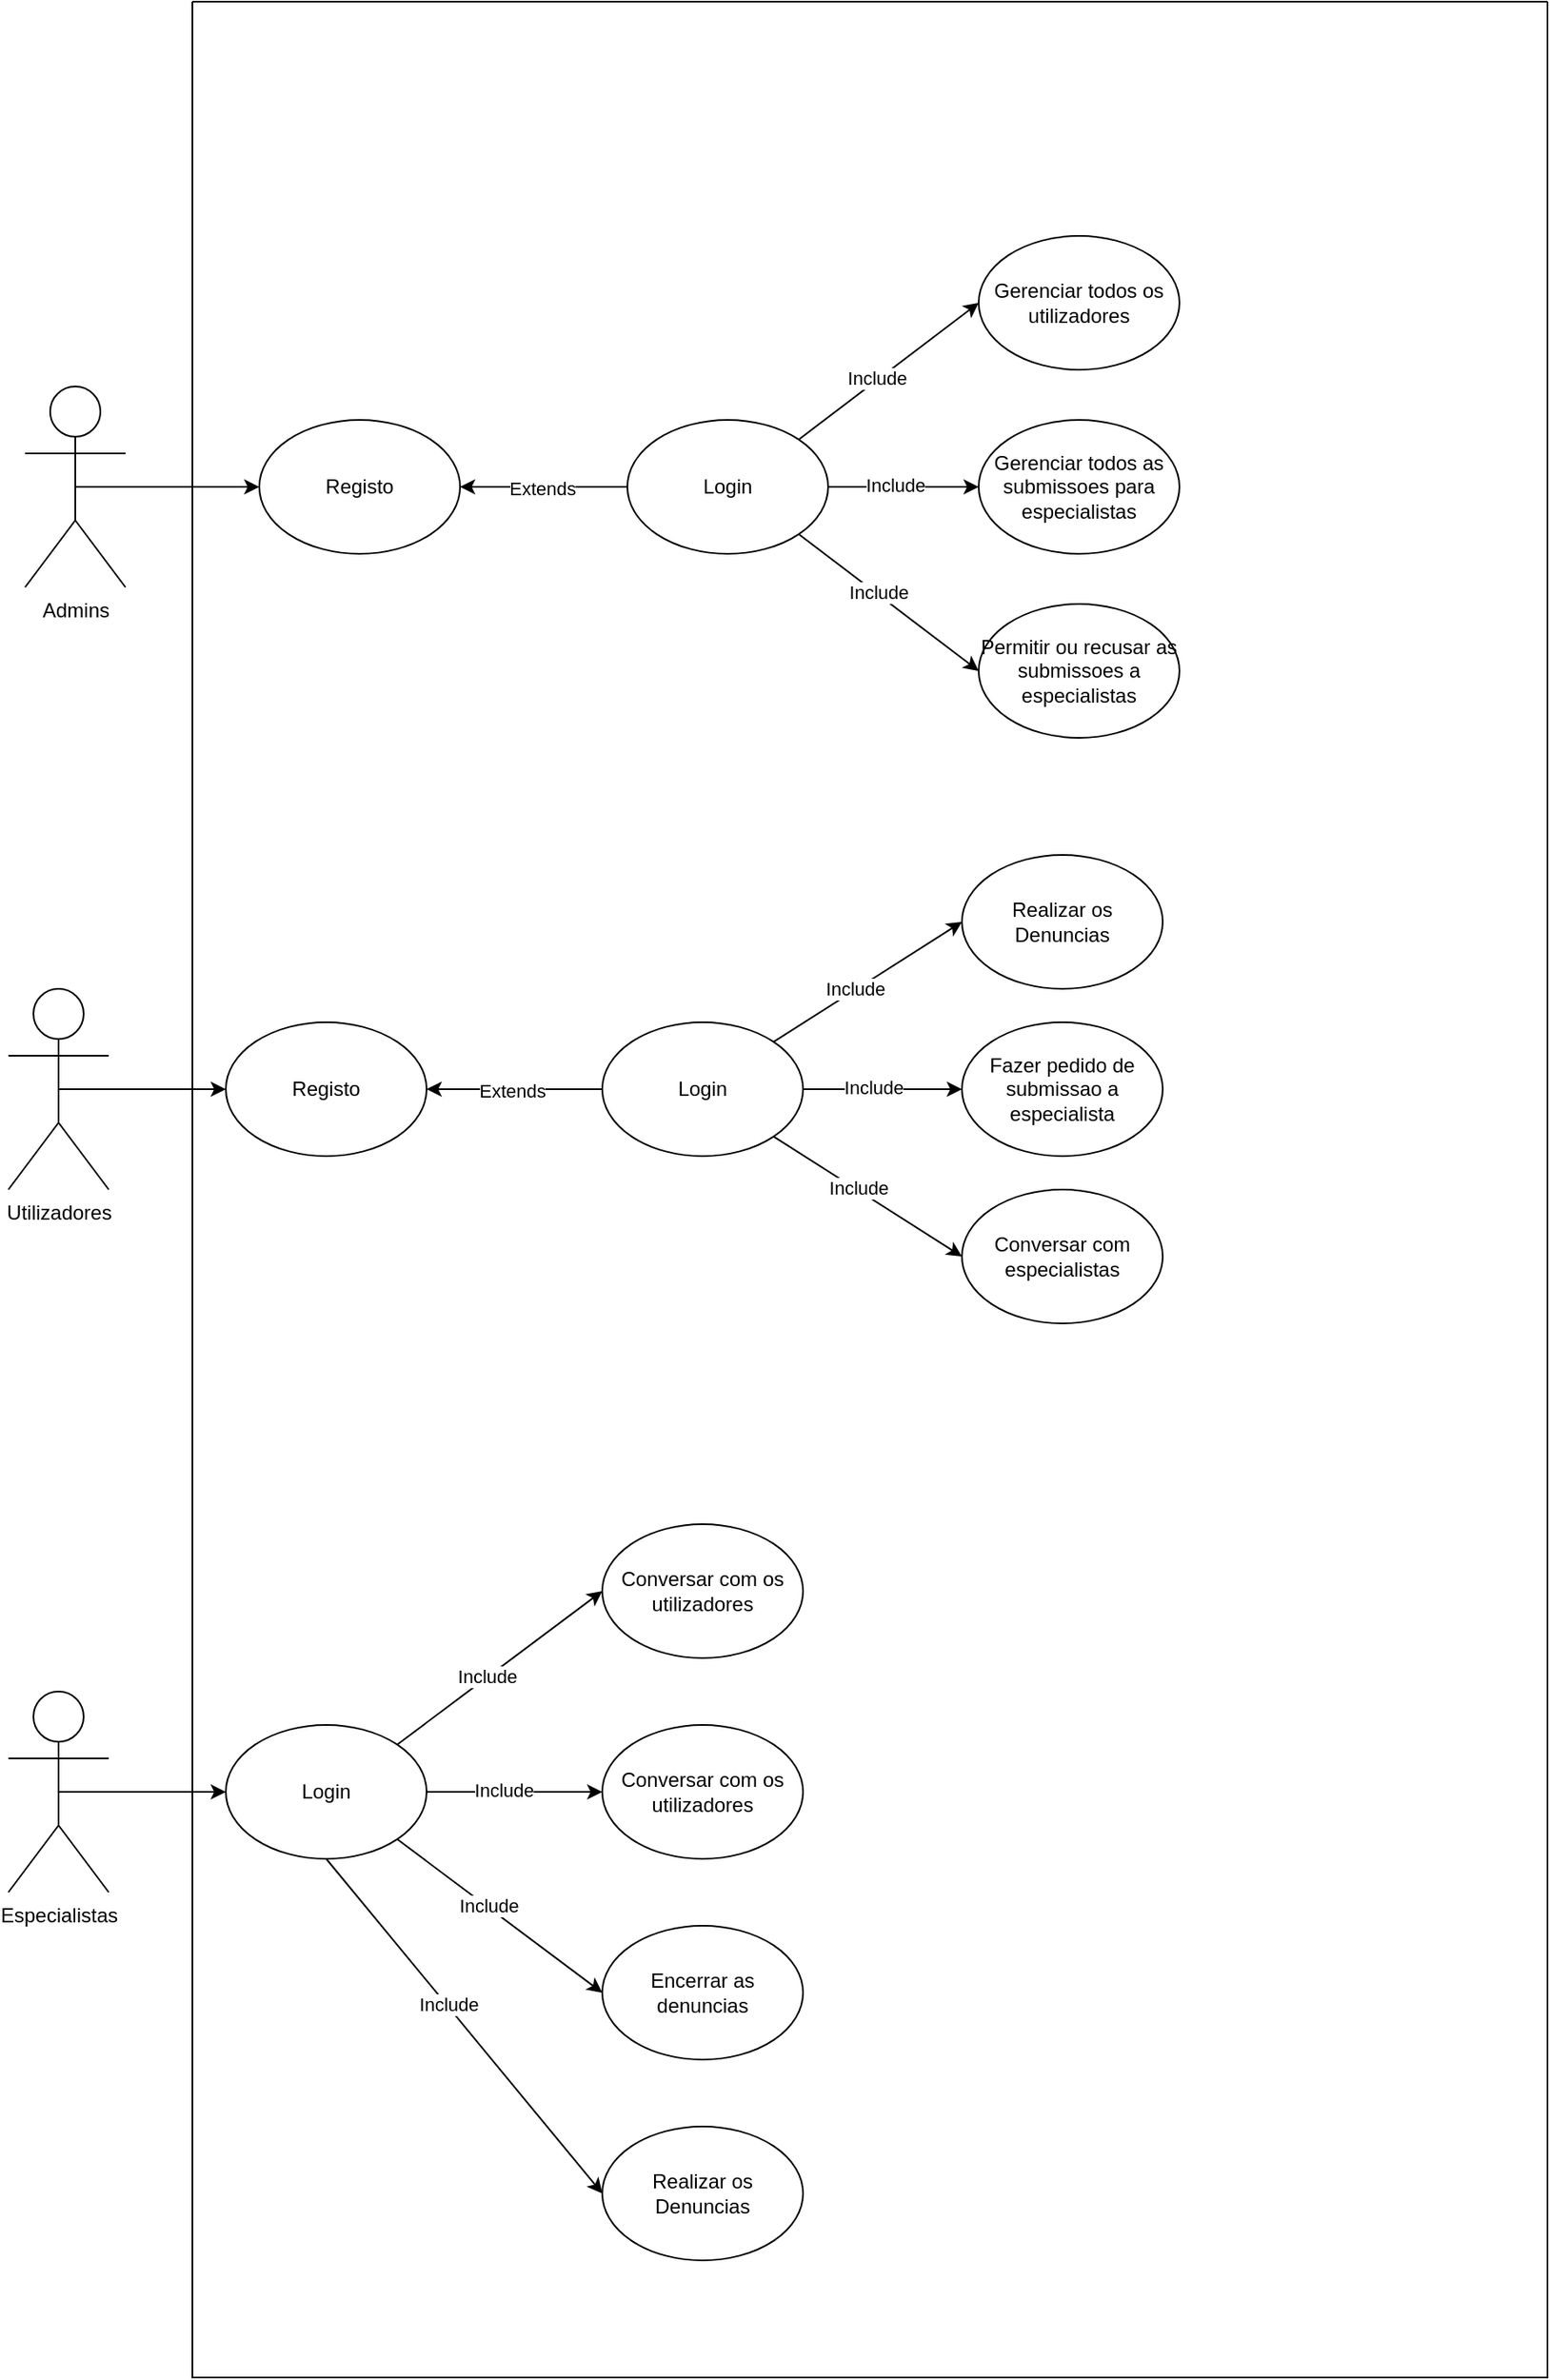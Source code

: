 <mxfile version="22.0.4" type="device" pages="2">
  <diagram name="Casos de Uso" id="0v69TXpIxa26CA6M0X5R">
    <mxGraphModel dx="3090" dy="1008" grid="1" gridSize="10" guides="1" tooltips="1" connect="1" arrows="1" fold="1" page="1" pageScale="1" pageWidth="850" pageHeight="1100" math="0" shadow="0">
      <root>
        <mxCell id="0" />
        <mxCell id="1" parent="0" />
        <mxCell id="V18IJNKO9i_bxa9vq1Et-1" value="" style="swimlane;startSize=0;" parent="1" vertex="1">
          <mxGeometry y="20" width="810" height="1420" as="geometry" />
        </mxCell>
        <mxCell id="V18IJNKO9i_bxa9vq1Et-7" value="Registo" style="ellipse;whiteSpace=wrap;html=1;" parent="V18IJNKO9i_bxa9vq1Et-1" vertex="1">
          <mxGeometry x="40" y="250" width="120" height="80" as="geometry" />
        </mxCell>
        <mxCell id="V18IJNKO9i_bxa9vq1Et-8" value="Login" style="ellipse;whiteSpace=wrap;html=1;" parent="V18IJNKO9i_bxa9vq1Et-1" vertex="1">
          <mxGeometry x="260" y="250" width="120" height="80" as="geometry" />
        </mxCell>
        <mxCell id="V18IJNKO9i_bxa9vq1Et-9" value="" style="endArrow=classic;html=1;rounded=0;entryX=1;entryY=0.5;entryDx=0;entryDy=0;exitX=0;exitY=0.5;exitDx=0;exitDy=0;" parent="V18IJNKO9i_bxa9vq1Et-1" source="V18IJNKO9i_bxa9vq1Et-8" target="V18IJNKO9i_bxa9vq1Et-7" edge="1">
          <mxGeometry width="50" height="50" relative="1" as="geometry">
            <mxPoint x="200" y="290" as="sourcePoint" />
            <mxPoint x="250" y="240" as="targetPoint" />
          </mxGeometry>
        </mxCell>
        <mxCell id="V18IJNKO9i_bxa9vq1Et-10" value="Extends" style="edgeLabel;html=1;align=center;verticalAlign=middle;resizable=0;points=[];" parent="V18IJNKO9i_bxa9vq1Et-9" vertex="1" connectable="0">
          <mxGeometry x="0.025" y="1" relative="1" as="geometry">
            <mxPoint as="offset" />
          </mxGeometry>
        </mxCell>
        <mxCell id="V18IJNKO9i_bxa9vq1Et-11" value="Gerenciar todos os utilizadores" style="ellipse;whiteSpace=wrap;html=1;" parent="V18IJNKO9i_bxa9vq1Et-1" vertex="1">
          <mxGeometry x="470" y="140" width="120" height="80" as="geometry" />
        </mxCell>
        <mxCell id="V18IJNKO9i_bxa9vq1Et-12" value="Gerenciar todos as submissoes para especialistas" style="ellipse;whiteSpace=wrap;html=1;" parent="V18IJNKO9i_bxa9vq1Et-1" vertex="1">
          <mxGeometry x="470" y="250" width="120" height="80" as="geometry" />
        </mxCell>
        <mxCell id="V18IJNKO9i_bxa9vq1Et-13" value="Permitir ou recusar as submissoes a especialistas" style="ellipse;whiteSpace=wrap;html=1;" parent="V18IJNKO9i_bxa9vq1Et-1" vertex="1">
          <mxGeometry x="470" y="360" width="120" height="80" as="geometry" />
        </mxCell>
        <mxCell id="V18IJNKO9i_bxa9vq1Et-14" value="" style="endArrow=classic;html=1;rounded=0;exitX=1;exitY=0;exitDx=0;exitDy=0;entryX=0;entryY=0.5;entryDx=0;entryDy=0;" parent="V18IJNKO9i_bxa9vq1Et-1" source="V18IJNKO9i_bxa9vq1Et-8" target="V18IJNKO9i_bxa9vq1Et-11" edge="1">
          <mxGeometry width="50" height="50" relative="1" as="geometry">
            <mxPoint x="580" y="350" as="sourcePoint" />
            <mxPoint x="630" y="300" as="targetPoint" />
          </mxGeometry>
        </mxCell>
        <mxCell id="V18IJNKO9i_bxa9vq1Et-15" value="Include" style="edgeLabel;html=1;align=center;verticalAlign=middle;resizable=0;points=[];" parent="V18IJNKO9i_bxa9vq1Et-14" vertex="1" connectable="0">
          <mxGeometry x="-0.123" y="1" relative="1" as="geometry">
            <mxPoint as="offset" />
          </mxGeometry>
        </mxCell>
        <mxCell id="V18IJNKO9i_bxa9vq1Et-16" value="" style="endArrow=classic;html=1;rounded=0;exitX=1;exitY=0.5;exitDx=0;exitDy=0;entryX=0;entryY=0.5;entryDx=0;entryDy=0;" parent="V18IJNKO9i_bxa9vq1Et-1" source="V18IJNKO9i_bxa9vq1Et-8" target="V18IJNKO9i_bxa9vq1Et-12" edge="1">
          <mxGeometry width="50" height="50" relative="1" as="geometry">
            <mxPoint x="372" y="272" as="sourcePoint" />
            <mxPoint x="480" y="190" as="targetPoint" />
          </mxGeometry>
        </mxCell>
        <mxCell id="V18IJNKO9i_bxa9vq1Et-17" value="Include" style="edgeLabel;html=1;align=center;verticalAlign=middle;resizable=0;points=[];" parent="V18IJNKO9i_bxa9vq1Et-16" vertex="1" connectable="0">
          <mxGeometry x="-0.123" y="1" relative="1" as="geometry">
            <mxPoint as="offset" />
          </mxGeometry>
        </mxCell>
        <mxCell id="V18IJNKO9i_bxa9vq1Et-18" value="" style="endArrow=classic;html=1;rounded=0;exitX=1;exitY=1;exitDx=0;exitDy=0;entryX=0;entryY=0.5;entryDx=0;entryDy=0;" parent="V18IJNKO9i_bxa9vq1Et-1" source="V18IJNKO9i_bxa9vq1Et-8" target="V18IJNKO9i_bxa9vq1Et-13" edge="1">
          <mxGeometry width="50" height="50" relative="1" as="geometry">
            <mxPoint x="390" y="300" as="sourcePoint" />
            <mxPoint x="480" y="300" as="targetPoint" />
          </mxGeometry>
        </mxCell>
        <mxCell id="V18IJNKO9i_bxa9vq1Et-19" value="Include" style="edgeLabel;html=1;align=center;verticalAlign=middle;resizable=0;points=[];" parent="V18IJNKO9i_bxa9vq1Et-18" vertex="1" connectable="0">
          <mxGeometry x="-0.123" y="1" relative="1" as="geometry">
            <mxPoint as="offset" />
          </mxGeometry>
        </mxCell>
        <mxCell id="V18IJNKO9i_bxa9vq1Et-21" value="Registo" style="ellipse;whiteSpace=wrap;html=1;" parent="V18IJNKO9i_bxa9vq1Et-1" vertex="1">
          <mxGeometry x="20" y="610" width="120" height="80" as="geometry" />
        </mxCell>
        <mxCell id="V18IJNKO9i_bxa9vq1Et-22" value="Login" style="ellipse;whiteSpace=wrap;html=1;" parent="V18IJNKO9i_bxa9vq1Et-1" vertex="1">
          <mxGeometry x="245" y="610" width="120" height="80" as="geometry" />
        </mxCell>
        <mxCell id="V18IJNKO9i_bxa9vq1Et-23" value="" style="endArrow=classic;html=1;rounded=0;entryX=1;entryY=0.5;entryDx=0;entryDy=0;exitX=0;exitY=0.5;exitDx=0;exitDy=0;" parent="V18IJNKO9i_bxa9vq1Et-1" source="V18IJNKO9i_bxa9vq1Et-22" target="V18IJNKO9i_bxa9vq1Et-21" edge="1">
          <mxGeometry width="50" height="50" relative="1" as="geometry">
            <mxPoint x="270" y="300" as="sourcePoint" />
            <mxPoint x="170" y="300" as="targetPoint" />
          </mxGeometry>
        </mxCell>
        <mxCell id="V18IJNKO9i_bxa9vq1Et-24" value="Extends" style="edgeLabel;html=1;align=center;verticalAlign=middle;resizable=0;points=[];" parent="V18IJNKO9i_bxa9vq1Et-23" vertex="1" connectable="0">
          <mxGeometry x="0.025" y="1" relative="1" as="geometry">
            <mxPoint as="offset" />
          </mxGeometry>
        </mxCell>
        <mxCell id="V18IJNKO9i_bxa9vq1Et-26" value="Realizar os Denuncias" style="ellipse;whiteSpace=wrap;html=1;" parent="V18IJNKO9i_bxa9vq1Et-1" vertex="1">
          <mxGeometry x="460" y="510" width="120" height="80" as="geometry" />
        </mxCell>
        <mxCell id="V18IJNKO9i_bxa9vq1Et-27" value="Fazer pedido de submissao a especialista" style="ellipse;whiteSpace=wrap;html=1;" parent="V18IJNKO9i_bxa9vq1Et-1" vertex="1">
          <mxGeometry x="460" y="610" width="120" height="80" as="geometry" />
        </mxCell>
        <mxCell id="V18IJNKO9i_bxa9vq1Et-28" value="Conversar com especialistas" style="ellipse;whiteSpace=wrap;html=1;" parent="V18IJNKO9i_bxa9vq1Et-1" vertex="1">
          <mxGeometry x="460" y="710" width="120" height="80" as="geometry" />
        </mxCell>
        <mxCell id="V18IJNKO9i_bxa9vq1Et-29" value="" style="endArrow=classic;html=1;rounded=0;exitX=1;exitY=0;exitDx=0;exitDy=0;entryX=0;entryY=0.5;entryDx=0;entryDy=0;" parent="V18IJNKO9i_bxa9vq1Et-1" source="V18IJNKO9i_bxa9vq1Et-22" target="V18IJNKO9i_bxa9vq1Et-26" edge="1">
          <mxGeometry width="50" height="50" relative="1" as="geometry">
            <mxPoint x="372" y="328" as="sourcePoint" />
            <mxPoint x="480" y="410" as="targetPoint" />
          </mxGeometry>
        </mxCell>
        <mxCell id="V18IJNKO9i_bxa9vq1Et-30" value="Include" style="edgeLabel;html=1;align=center;verticalAlign=middle;resizable=0;points=[];" parent="V18IJNKO9i_bxa9vq1Et-29" vertex="1" connectable="0">
          <mxGeometry x="-0.123" y="1" relative="1" as="geometry">
            <mxPoint as="offset" />
          </mxGeometry>
        </mxCell>
        <mxCell id="V18IJNKO9i_bxa9vq1Et-31" value="" style="endArrow=classic;html=1;rounded=0;exitX=1;exitY=0.5;exitDx=0;exitDy=0;entryX=0;entryY=0.5;entryDx=0;entryDy=0;" parent="V18IJNKO9i_bxa9vq1Et-1" source="V18IJNKO9i_bxa9vq1Et-22" target="V18IJNKO9i_bxa9vq1Et-27" edge="1">
          <mxGeometry width="50" height="50" relative="1" as="geometry">
            <mxPoint x="357" y="632" as="sourcePoint" />
            <mxPoint x="470" y="560" as="targetPoint" />
          </mxGeometry>
        </mxCell>
        <mxCell id="V18IJNKO9i_bxa9vq1Et-32" value="Include" style="edgeLabel;html=1;align=center;verticalAlign=middle;resizable=0;points=[];" parent="V18IJNKO9i_bxa9vq1Et-31" vertex="1" connectable="0">
          <mxGeometry x="-0.123" y="1" relative="1" as="geometry">
            <mxPoint as="offset" />
          </mxGeometry>
        </mxCell>
        <mxCell id="V18IJNKO9i_bxa9vq1Et-33" value="" style="endArrow=classic;html=1;rounded=0;exitX=1;exitY=1;exitDx=0;exitDy=0;entryX=0;entryY=0.5;entryDx=0;entryDy=0;" parent="V18IJNKO9i_bxa9vq1Et-1" source="V18IJNKO9i_bxa9vq1Et-22" target="V18IJNKO9i_bxa9vq1Et-28" edge="1">
          <mxGeometry width="50" height="50" relative="1" as="geometry">
            <mxPoint x="365" y="710" as="sourcePoint" />
            <mxPoint x="460" y="710" as="targetPoint" />
          </mxGeometry>
        </mxCell>
        <mxCell id="V18IJNKO9i_bxa9vq1Et-34" value="Include" style="edgeLabel;html=1;align=center;verticalAlign=middle;resizable=0;points=[];" parent="V18IJNKO9i_bxa9vq1Et-33" vertex="1" connectable="0">
          <mxGeometry x="-0.123" y="1" relative="1" as="geometry">
            <mxPoint as="offset" />
          </mxGeometry>
        </mxCell>
        <mxCell id="V18IJNKO9i_bxa9vq1Et-35" value="Login" style="ellipse;whiteSpace=wrap;html=1;" parent="V18IJNKO9i_bxa9vq1Et-1" vertex="1">
          <mxGeometry x="20" y="1030" width="120" height="80" as="geometry" />
        </mxCell>
        <mxCell id="V18IJNKO9i_bxa9vq1Et-37" value="Conversar com os utilizadores" style="ellipse;whiteSpace=wrap;html=1;" parent="V18IJNKO9i_bxa9vq1Et-1" vertex="1">
          <mxGeometry x="245" y="910" width="120" height="80" as="geometry" />
        </mxCell>
        <mxCell id="V18IJNKO9i_bxa9vq1Et-38" value="Conversar com os utilizadores" style="ellipse;whiteSpace=wrap;html=1;" parent="V18IJNKO9i_bxa9vq1Et-1" vertex="1">
          <mxGeometry x="245" y="1030" width="120" height="80" as="geometry" />
        </mxCell>
        <mxCell id="V18IJNKO9i_bxa9vq1Et-39" value="" style="endArrow=classic;html=1;rounded=0;exitX=1;exitY=0;exitDx=0;exitDy=0;entryX=0;entryY=0.5;entryDx=0;entryDy=0;" parent="V18IJNKO9i_bxa9vq1Et-1" source="V18IJNKO9i_bxa9vq1Et-35" target="V18IJNKO9i_bxa9vq1Et-37" edge="1">
          <mxGeometry width="50" height="50" relative="1" as="geometry">
            <mxPoint x="357" y="688" as="sourcePoint" />
            <mxPoint x="470" y="760" as="targetPoint" />
          </mxGeometry>
        </mxCell>
        <mxCell id="V18IJNKO9i_bxa9vq1Et-40" value="Include" style="edgeLabel;html=1;align=center;verticalAlign=middle;resizable=0;points=[];" parent="V18IJNKO9i_bxa9vq1Et-39" vertex="1" connectable="0">
          <mxGeometry x="-0.123" y="1" relative="1" as="geometry">
            <mxPoint as="offset" />
          </mxGeometry>
        </mxCell>
        <mxCell id="V18IJNKO9i_bxa9vq1Et-41" value="Encerrar as denuncias" style="ellipse;whiteSpace=wrap;html=1;" parent="V18IJNKO9i_bxa9vq1Et-1" vertex="1">
          <mxGeometry x="245" y="1150" width="120" height="80" as="geometry" />
        </mxCell>
        <mxCell id="V18IJNKO9i_bxa9vq1Et-42" value="" style="endArrow=classic;html=1;rounded=0;exitX=1;exitY=0.5;exitDx=0;exitDy=0;entryX=0;entryY=0.5;entryDx=0;entryDy=0;" parent="V18IJNKO9i_bxa9vq1Et-1" source="V18IJNKO9i_bxa9vq1Et-35" target="V18IJNKO9i_bxa9vq1Et-38" edge="1">
          <mxGeometry width="50" height="50" relative="1" as="geometry">
            <mxPoint x="132" y="1052" as="sourcePoint" />
            <mxPoint x="255" y="960" as="targetPoint" />
          </mxGeometry>
        </mxCell>
        <mxCell id="V18IJNKO9i_bxa9vq1Et-43" value="Include" style="edgeLabel;html=1;align=center;verticalAlign=middle;resizable=0;points=[];" parent="V18IJNKO9i_bxa9vq1Et-42" vertex="1" connectable="0">
          <mxGeometry x="-0.123" y="1" relative="1" as="geometry">
            <mxPoint as="offset" />
          </mxGeometry>
        </mxCell>
        <mxCell id="V18IJNKO9i_bxa9vq1Et-44" value="" style="endArrow=classic;html=1;rounded=0;exitX=1;exitY=1;exitDx=0;exitDy=0;entryX=0;entryY=0.5;entryDx=0;entryDy=0;" parent="V18IJNKO9i_bxa9vq1Et-1" source="V18IJNKO9i_bxa9vq1Et-35" target="V18IJNKO9i_bxa9vq1Et-41" edge="1">
          <mxGeometry width="50" height="50" relative="1" as="geometry">
            <mxPoint x="150" y="1080" as="sourcePoint" />
            <mxPoint x="255" y="1080" as="targetPoint" />
          </mxGeometry>
        </mxCell>
        <mxCell id="V18IJNKO9i_bxa9vq1Et-45" value="Include" style="edgeLabel;html=1;align=center;verticalAlign=middle;resizable=0;points=[];" parent="V18IJNKO9i_bxa9vq1Et-44" vertex="1" connectable="0">
          <mxGeometry x="-0.123" y="1" relative="1" as="geometry">
            <mxPoint as="offset" />
          </mxGeometry>
        </mxCell>
        <mxCell id="V18IJNKO9i_bxa9vq1Et-46" value="Realizar os Denuncias" style="ellipse;whiteSpace=wrap;html=1;" parent="V18IJNKO9i_bxa9vq1Et-1" vertex="1">
          <mxGeometry x="245" y="1270" width="120" height="80" as="geometry" />
        </mxCell>
        <mxCell id="V18IJNKO9i_bxa9vq1Et-47" value="" style="endArrow=classic;html=1;rounded=0;exitX=0.5;exitY=1;exitDx=0;exitDy=0;entryX=0;entryY=0.5;entryDx=0;entryDy=0;" parent="V18IJNKO9i_bxa9vq1Et-1" source="V18IJNKO9i_bxa9vq1Et-35" target="V18IJNKO9i_bxa9vq1Et-46" edge="1">
          <mxGeometry width="50" height="50" relative="1" as="geometry">
            <mxPoint x="132" y="1108" as="sourcePoint" />
            <mxPoint x="255" y="1200" as="targetPoint" />
          </mxGeometry>
        </mxCell>
        <mxCell id="V18IJNKO9i_bxa9vq1Et-48" value="Include" style="edgeLabel;html=1;align=center;verticalAlign=middle;resizable=0;points=[];" parent="V18IJNKO9i_bxa9vq1Et-47" vertex="1" connectable="0">
          <mxGeometry x="-0.123" y="1" relative="1" as="geometry">
            <mxPoint as="offset" />
          </mxGeometry>
        </mxCell>
        <mxCell id="V18IJNKO9i_bxa9vq1Et-2" value="Admins" style="shape=umlActor;verticalLabelPosition=bottom;verticalAlign=top;html=1;outlineConnect=0;" parent="1" vertex="1">
          <mxGeometry x="-100" y="250" width="60" height="120" as="geometry" />
        </mxCell>
        <mxCell id="V18IJNKO9i_bxa9vq1Et-5" value="Utilizadores" style="shape=umlActor;verticalLabelPosition=bottom;verticalAlign=top;html=1;outlineConnect=0;" parent="1" vertex="1">
          <mxGeometry x="-110" y="610" width="60" height="120" as="geometry" />
        </mxCell>
        <mxCell id="V18IJNKO9i_bxa9vq1Et-6" value="Especialistas" style="shape=umlActor;verticalLabelPosition=bottom;verticalAlign=top;html=1;outlineConnect=0;" parent="1" vertex="1">
          <mxGeometry x="-110" y="1030" width="60" height="120" as="geometry" />
        </mxCell>
        <mxCell id="V18IJNKO9i_bxa9vq1Et-20" value="" style="endArrow=classic;html=1;rounded=0;exitX=0.5;exitY=0.5;exitDx=0;exitDy=0;exitPerimeter=0;entryX=0;entryY=0.5;entryDx=0;entryDy=0;" parent="1" source="V18IJNKO9i_bxa9vq1Et-2" target="V18IJNKO9i_bxa9vq1Et-7" edge="1">
          <mxGeometry width="50" height="50" relative="1" as="geometry">
            <mxPoint x="-20" y="340" as="sourcePoint" />
            <mxPoint x="30" y="290" as="targetPoint" />
          </mxGeometry>
        </mxCell>
        <mxCell id="V18IJNKO9i_bxa9vq1Et-25" value="" style="endArrow=classic;html=1;rounded=0;exitX=0.5;exitY=0.5;exitDx=0;exitDy=0;exitPerimeter=0;entryX=0;entryY=0.5;entryDx=0;entryDy=0;" parent="1" source="V18IJNKO9i_bxa9vq1Et-5" target="V18IJNKO9i_bxa9vq1Et-21" edge="1">
          <mxGeometry width="50" height="50" relative="1" as="geometry">
            <mxPoint x="-60" y="320" as="sourcePoint" />
            <mxPoint x="50" y="320" as="targetPoint" />
          </mxGeometry>
        </mxCell>
        <mxCell id="V18IJNKO9i_bxa9vq1Et-36" value="" style="endArrow=classic;html=1;rounded=0;exitX=0.5;exitY=0.5;exitDx=0;exitDy=0;exitPerimeter=0;entryX=0;entryY=0.5;entryDx=0;entryDy=0;" parent="1" source="V18IJNKO9i_bxa9vq1Et-6" target="V18IJNKO9i_bxa9vq1Et-35" edge="1">
          <mxGeometry width="50" height="50" relative="1" as="geometry">
            <mxPoint x="-50" y="1040" as="sourcePoint" />
            <mxPoint x="50" y="1040" as="targetPoint" />
          </mxGeometry>
        </mxCell>
      </root>
    </mxGraphModel>
  </diagram>
  <diagram id="s_YxrnoEGBvV0pFjSnwN" name="Modelo relacional">
    <mxGraphModel dx="1120" dy="504" grid="1" gridSize="10" guides="1" tooltips="1" connect="1" arrows="1" fold="1" page="1" pageScale="1" pageWidth="850" pageHeight="1100" math="0" shadow="0">
      <root>
        <mxCell id="0" />
        <mxCell id="1" parent="0" />
        <mxCell id="B7sIC4S0Rh-pysu9yOMy-1" value="Utilizadores" style="shape=table;startSize=30;container=1;collapsible=1;childLayout=tableLayout;fixedRows=1;rowLines=0;fontStyle=1;align=center;resizeLast=1;html=1;" vertex="1" parent="1">
          <mxGeometry x="60" y="130" width="180" height="150" as="geometry" />
        </mxCell>
        <mxCell id="B7sIC4S0Rh-pysu9yOMy-2" value="" style="shape=tableRow;horizontal=0;startSize=0;swimlaneHead=0;swimlaneBody=0;fillColor=none;collapsible=0;dropTarget=0;points=[[0,0.5],[1,0.5]];portConstraint=eastwest;top=0;left=0;right=0;bottom=1;" vertex="1" parent="B7sIC4S0Rh-pysu9yOMy-1">
          <mxGeometry y="30" width="180" height="30" as="geometry" />
        </mxCell>
        <mxCell id="B7sIC4S0Rh-pysu9yOMy-3" value="PK" style="shape=partialRectangle;connectable=0;fillColor=none;top=0;left=0;bottom=0;right=0;fontStyle=1;overflow=hidden;whiteSpace=wrap;html=1;" vertex="1" parent="B7sIC4S0Rh-pysu9yOMy-2">
          <mxGeometry width="30" height="30" as="geometry">
            <mxRectangle width="30" height="30" as="alternateBounds" />
          </mxGeometry>
        </mxCell>
        <mxCell id="B7sIC4S0Rh-pysu9yOMy-4" value="UserID" style="shape=partialRectangle;connectable=0;fillColor=none;top=0;left=0;bottom=0;right=0;align=left;spacingLeft=6;fontStyle=5;overflow=hidden;whiteSpace=wrap;html=1;" vertex="1" parent="B7sIC4S0Rh-pysu9yOMy-2">
          <mxGeometry x="30" width="150" height="30" as="geometry">
            <mxRectangle width="150" height="30" as="alternateBounds" />
          </mxGeometry>
        </mxCell>
        <mxCell id="B7sIC4S0Rh-pysu9yOMy-5" value="" style="shape=tableRow;horizontal=0;startSize=0;swimlaneHead=0;swimlaneBody=0;fillColor=none;collapsible=0;dropTarget=0;points=[[0,0.5],[1,0.5]];portConstraint=eastwest;top=0;left=0;right=0;bottom=0;" vertex="1" parent="B7sIC4S0Rh-pysu9yOMy-1">
          <mxGeometry y="60" width="180" height="30" as="geometry" />
        </mxCell>
        <mxCell id="B7sIC4S0Rh-pysu9yOMy-6" value="" style="shape=partialRectangle;connectable=0;fillColor=none;top=0;left=0;bottom=0;right=0;editable=1;overflow=hidden;whiteSpace=wrap;html=1;" vertex="1" parent="B7sIC4S0Rh-pysu9yOMy-5">
          <mxGeometry width="30" height="30" as="geometry">
            <mxRectangle width="30" height="30" as="alternateBounds" />
          </mxGeometry>
        </mxCell>
        <mxCell id="B7sIC4S0Rh-pysu9yOMy-7" value="Nome" style="shape=partialRectangle;connectable=0;fillColor=none;top=0;left=0;bottom=0;right=0;align=left;spacingLeft=6;overflow=hidden;whiteSpace=wrap;html=1;" vertex="1" parent="B7sIC4S0Rh-pysu9yOMy-5">
          <mxGeometry x="30" width="150" height="30" as="geometry">
            <mxRectangle width="150" height="30" as="alternateBounds" />
          </mxGeometry>
        </mxCell>
        <mxCell id="B7sIC4S0Rh-pysu9yOMy-8" value="" style="shape=tableRow;horizontal=0;startSize=0;swimlaneHead=0;swimlaneBody=0;fillColor=none;collapsible=0;dropTarget=0;points=[[0,0.5],[1,0.5]];portConstraint=eastwest;top=0;left=0;right=0;bottom=0;" vertex="1" parent="B7sIC4S0Rh-pysu9yOMy-1">
          <mxGeometry y="90" width="180" height="30" as="geometry" />
        </mxCell>
        <mxCell id="B7sIC4S0Rh-pysu9yOMy-9" value="" style="shape=partialRectangle;connectable=0;fillColor=none;top=0;left=0;bottom=0;right=0;editable=1;overflow=hidden;whiteSpace=wrap;html=1;" vertex="1" parent="B7sIC4S0Rh-pysu9yOMy-8">
          <mxGeometry width="30" height="30" as="geometry">
            <mxRectangle width="30" height="30" as="alternateBounds" />
          </mxGeometry>
        </mxCell>
        <mxCell id="B7sIC4S0Rh-pysu9yOMy-10" value="Email" style="shape=partialRectangle;connectable=0;fillColor=none;top=0;left=0;bottom=0;right=0;align=left;spacingLeft=6;overflow=hidden;whiteSpace=wrap;html=1;" vertex="1" parent="B7sIC4S0Rh-pysu9yOMy-8">
          <mxGeometry x="30" width="150" height="30" as="geometry">
            <mxRectangle width="150" height="30" as="alternateBounds" />
          </mxGeometry>
        </mxCell>
        <mxCell id="B7sIC4S0Rh-pysu9yOMy-11" value="" style="shape=tableRow;horizontal=0;startSize=0;swimlaneHead=0;swimlaneBody=0;fillColor=none;collapsible=0;dropTarget=0;points=[[0,0.5],[1,0.5]];portConstraint=eastwest;top=0;left=0;right=0;bottom=0;" vertex="1" parent="B7sIC4S0Rh-pysu9yOMy-1">
          <mxGeometry y="120" width="180" height="30" as="geometry" />
        </mxCell>
        <mxCell id="B7sIC4S0Rh-pysu9yOMy-12" value="" style="shape=partialRectangle;connectable=0;fillColor=none;top=0;left=0;bottom=0;right=0;editable=1;overflow=hidden;whiteSpace=wrap;html=1;" vertex="1" parent="B7sIC4S0Rh-pysu9yOMy-11">
          <mxGeometry width="30" height="30" as="geometry">
            <mxRectangle width="30" height="30" as="alternateBounds" />
          </mxGeometry>
        </mxCell>
        <mxCell id="B7sIC4S0Rh-pysu9yOMy-13" value="Senha" style="shape=partialRectangle;connectable=0;fillColor=none;top=0;left=0;bottom=0;right=0;align=left;spacingLeft=6;overflow=hidden;whiteSpace=wrap;html=1;" vertex="1" parent="B7sIC4S0Rh-pysu9yOMy-11">
          <mxGeometry x="30" width="150" height="30" as="geometry">
            <mxRectangle width="150" height="30" as="alternateBounds" />
          </mxGeometry>
        </mxCell>
        <mxCell id="B7sIC4S0Rh-pysu9yOMy-27" value="Admins" style="shape=table;startSize=30;container=1;collapsible=1;childLayout=tableLayout;fixedRows=1;rowLines=0;fontStyle=1;align=center;resizeLast=1;html=1;" vertex="1" parent="1">
          <mxGeometry x="780" y="160" width="180" height="90" as="geometry" />
        </mxCell>
        <mxCell id="B7sIC4S0Rh-pysu9yOMy-28" value="" style="shape=tableRow;horizontal=0;startSize=0;swimlaneHead=0;swimlaneBody=0;fillColor=none;collapsible=0;dropTarget=0;points=[[0,0.5],[1,0.5]];portConstraint=eastwest;top=0;left=0;right=0;bottom=1;" vertex="1" parent="B7sIC4S0Rh-pysu9yOMy-27">
          <mxGeometry y="30" width="180" height="30" as="geometry" />
        </mxCell>
        <mxCell id="B7sIC4S0Rh-pysu9yOMy-29" value="PK" style="shape=partialRectangle;connectable=0;fillColor=none;top=0;left=0;bottom=0;right=0;fontStyle=1;overflow=hidden;whiteSpace=wrap;html=1;" vertex="1" parent="B7sIC4S0Rh-pysu9yOMy-28">
          <mxGeometry width="30" height="30" as="geometry">
            <mxRectangle width="30" height="30" as="alternateBounds" />
          </mxGeometry>
        </mxCell>
        <mxCell id="B7sIC4S0Rh-pysu9yOMy-30" value="AdminID" style="shape=partialRectangle;connectable=0;fillColor=none;top=0;left=0;bottom=0;right=0;align=left;spacingLeft=6;fontStyle=5;overflow=hidden;whiteSpace=wrap;html=1;" vertex="1" parent="B7sIC4S0Rh-pysu9yOMy-28">
          <mxGeometry x="30" width="150" height="30" as="geometry">
            <mxRectangle width="150" height="30" as="alternateBounds" />
          </mxGeometry>
        </mxCell>
        <mxCell id="B7sIC4S0Rh-pysu9yOMy-31" value="" style="shape=tableRow;horizontal=0;startSize=0;swimlaneHead=0;swimlaneBody=0;fillColor=none;collapsible=0;dropTarget=0;points=[[0,0.5],[1,0.5]];portConstraint=eastwest;top=0;left=0;right=0;bottom=0;" vertex="1" parent="B7sIC4S0Rh-pysu9yOMy-27">
          <mxGeometry y="60" width="180" height="30" as="geometry" />
        </mxCell>
        <mxCell id="B7sIC4S0Rh-pysu9yOMy-32" value="FK" style="shape=partialRectangle;connectable=0;fillColor=none;top=0;left=0;bottom=0;right=0;editable=1;overflow=hidden;whiteSpace=wrap;html=1;" vertex="1" parent="B7sIC4S0Rh-pysu9yOMy-31">
          <mxGeometry width="30" height="30" as="geometry">
            <mxRectangle width="30" height="30" as="alternateBounds" />
          </mxGeometry>
        </mxCell>
        <mxCell id="B7sIC4S0Rh-pysu9yOMy-33" value="UserID" style="shape=partialRectangle;connectable=0;fillColor=none;top=0;left=0;bottom=0;right=0;align=left;spacingLeft=6;overflow=hidden;whiteSpace=wrap;html=1;" vertex="1" parent="B7sIC4S0Rh-pysu9yOMy-31">
          <mxGeometry x="30" width="150" height="30" as="geometry">
            <mxRectangle width="150" height="30" as="alternateBounds" />
          </mxGeometry>
        </mxCell>
        <mxCell id="B7sIC4S0Rh-pysu9yOMy-53" value="PedidosSubmissão" style="shape=table;startSize=30;container=1;collapsible=1;childLayout=tableLayout;fixedRows=1;rowLines=0;fontStyle=1;align=center;resizeLast=1;html=1;" vertex="1" parent="1">
          <mxGeometry x="440" y="160" width="180" height="150" as="geometry" />
        </mxCell>
        <mxCell id="B7sIC4S0Rh-pysu9yOMy-54" value="" style="shape=tableRow;horizontal=0;startSize=0;swimlaneHead=0;swimlaneBody=0;fillColor=none;collapsible=0;dropTarget=0;points=[[0,0.5],[1,0.5]];portConstraint=eastwest;top=0;left=0;right=0;bottom=1;" vertex="1" parent="B7sIC4S0Rh-pysu9yOMy-53">
          <mxGeometry y="30" width="180" height="30" as="geometry" />
        </mxCell>
        <mxCell id="B7sIC4S0Rh-pysu9yOMy-55" value="PK" style="shape=partialRectangle;connectable=0;fillColor=none;top=0;left=0;bottom=0;right=0;fontStyle=1;overflow=hidden;whiteSpace=wrap;html=1;" vertex="1" parent="B7sIC4S0Rh-pysu9yOMy-54">
          <mxGeometry width="30" height="30" as="geometry">
            <mxRectangle width="30" height="30" as="alternateBounds" />
          </mxGeometry>
        </mxCell>
        <mxCell id="B7sIC4S0Rh-pysu9yOMy-56" value="PedidoID" style="shape=partialRectangle;connectable=0;fillColor=none;top=0;left=0;bottom=0;right=0;align=left;spacingLeft=6;fontStyle=5;overflow=hidden;whiteSpace=wrap;html=1;" vertex="1" parent="B7sIC4S0Rh-pysu9yOMy-54">
          <mxGeometry x="30" width="150" height="30" as="geometry">
            <mxRectangle width="150" height="30" as="alternateBounds" />
          </mxGeometry>
        </mxCell>
        <mxCell id="B7sIC4S0Rh-pysu9yOMy-57" value="" style="shape=tableRow;horizontal=0;startSize=0;swimlaneHead=0;swimlaneBody=0;fillColor=none;collapsible=0;dropTarget=0;points=[[0,0.5],[1,0.5]];portConstraint=eastwest;top=0;left=0;right=0;bottom=0;" vertex="1" parent="B7sIC4S0Rh-pysu9yOMy-53">
          <mxGeometry y="60" width="180" height="30" as="geometry" />
        </mxCell>
        <mxCell id="B7sIC4S0Rh-pysu9yOMy-58" value="" style="shape=partialRectangle;connectable=0;fillColor=none;top=0;left=0;bottom=0;right=0;editable=1;overflow=hidden;whiteSpace=wrap;html=1;" vertex="1" parent="B7sIC4S0Rh-pysu9yOMy-57">
          <mxGeometry width="30" height="30" as="geometry">
            <mxRectangle width="30" height="30" as="alternateBounds" />
          </mxGeometry>
        </mxCell>
        <mxCell id="B7sIC4S0Rh-pysu9yOMy-59" value="Status" style="shape=partialRectangle;connectable=0;fillColor=none;top=0;left=0;bottom=0;right=0;align=left;spacingLeft=6;overflow=hidden;whiteSpace=wrap;html=1;" vertex="1" parent="B7sIC4S0Rh-pysu9yOMy-57">
          <mxGeometry x="30" width="150" height="30" as="geometry">
            <mxRectangle width="150" height="30" as="alternateBounds" />
          </mxGeometry>
        </mxCell>
        <mxCell id="B7sIC4S0Rh-pysu9yOMy-60" value="" style="shape=tableRow;horizontal=0;startSize=0;swimlaneHead=0;swimlaneBody=0;fillColor=none;collapsible=0;dropTarget=0;points=[[0,0.5],[1,0.5]];portConstraint=eastwest;top=0;left=0;right=0;bottom=0;" vertex="1" parent="B7sIC4S0Rh-pysu9yOMy-53">
          <mxGeometry y="90" width="180" height="30" as="geometry" />
        </mxCell>
        <mxCell id="B7sIC4S0Rh-pysu9yOMy-61" value="FK" style="shape=partialRectangle;connectable=0;fillColor=none;top=0;left=0;bottom=0;right=0;editable=1;overflow=hidden;whiteSpace=wrap;html=1;" vertex="1" parent="B7sIC4S0Rh-pysu9yOMy-60">
          <mxGeometry width="30" height="30" as="geometry">
            <mxRectangle width="30" height="30" as="alternateBounds" />
          </mxGeometry>
        </mxCell>
        <mxCell id="B7sIC4S0Rh-pysu9yOMy-62" value="UserID" style="shape=partialRectangle;connectable=0;fillColor=none;top=0;left=0;bottom=0;right=0;align=left;spacingLeft=6;overflow=hidden;whiteSpace=wrap;html=1;" vertex="1" parent="B7sIC4S0Rh-pysu9yOMy-60">
          <mxGeometry x="30" width="150" height="30" as="geometry">
            <mxRectangle width="150" height="30" as="alternateBounds" />
          </mxGeometry>
        </mxCell>
        <mxCell id="B7sIC4S0Rh-pysu9yOMy-63" value="" style="shape=tableRow;horizontal=0;startSize=0;swimlaneHead=0;swimlaneBody=0;fillColor=none;collapsible=0;dropTarget=0;points=[[0,0.5],[1,0.5]];portConstraint=eastwest;top=0;left=0;right=0;bottom=0;" vertex="1" parent="B7sIC4S0Rh-pysu9yOMy-53">
          <mxGeometry y="120" width="180" height="30" as="geometry" />
        </mxCell>
        <mxCell id="B7sIC4S0Rh-pysu9yOMy-64" value="FK" style="shape=partialRectangle;connectable=0;fillColor=none;top=0;left=0;bottom=0;right=0;editable=1;overflow=hidden;whiteSpace=wrap;html=1;" vertex="1" parent="B7sIC4S0Rh-pysu9yOMy-63">
          <mxGeometry width="30" height="30" as="geometry">
            <mxRectangle width="30" height="30" as="alternateBounds" />
          </mxGeometry>
        </mxCell>
        <mxCell id="B7sIC4S0Rh-pysu9yOMy-65" value="AvaliadoPorAdminID" style="shape=partialRectangle;connectable=0;fillColor=none;top=0;left=0;bottom=0;right=0;align=left;spacingLeft=6;overflow=hidden;whiteSpace=wrap;html=1;" vertex="1" parent="B7sIC4S0Rh-pysu9yOMy-63">
          <mxGeometry x="30" width="150" height="30" as="geometry">
            <mxRectangle width="150" height="30" as="alternateBounds" />
          </mxGeometry>
        </mxCell>
        <mxCell id="B7sIC4S0Rh-pysu9yOMy-66" value="Mensagens" style="shape=table;startSize=30;container=1;collapsible=1;childLayout=tableLayout;fixedRows=1;rowLines=0;fontStyle=1;align=center;resizeLast=1;html=1;" vertex="1" parent="1">
          <mxGeometry x="60" y="380" width="180" height="180" as="geometry" />
        </mxCell>
        <mxCell id="B7sIC4S0Rh-pysu9yOMy-67" value="" style="shape=tableRow;horizontal=0;startSize=0;swimlaneHead=0;swimlaneBody=0;fillColor=none;collapsible=0;dropTarget=0;points=[[0,0.5],[1,0.5]];portConstraint=eastwest;top=0;left=0;right=0;bottom=1;" vertex="1" parent="B7sIC4S0Rh-pysu9yOMy-66">
          <mxGeometry y="30" width="180" height="30" as="geometry" />
        </mxCell>
        <mxCell id="B7sIC4S0Rh-pysu9yOMy-68" value="PK" style="shape=partialRectangle;connectable=0;fillColor=none;top=0;left=0;bottom=0;right=0;fontStyle=1;overflow=hidden;whiteSpace=wrap;html=1;" vertex="1" parent="B7sIC4S0Rh-pysu9yOMy-67">
          <mxGeometry width="30" height="30" as="geometry">
            <mxRectangle width="30" height="30" as="alternateBounds" />
          </mxGeometry>
        </mxCell>
        <mxCell id="B7sIC4S0Rh-pysu9yOMy-69" value="MensagemID" style="shape=partialRectangle;connectable=0;fillColor=none;top=0;left=0;bottom=0;right=0;align=left;spacingLeft=6;fontStyle=5;overflow=hidden;whiteSpace=wrap;html=1;" vertex="1" parent="B7sIC4S0Rh-pysu9yOMy-67">
          <mxGeometry x="30" width="150" height="30" as="geometry">
            <mxRectangle width="150" height="30" as="alternateBounds" />
          </mxGeometry>
        </mxCell>
        <mxCell id="B7sIC4S0Rh-pysu9yOMy-70" value="" style="shape=tableRow;horizontal=0;startSize=0;swimlaneHead=0;swimlaneBody=0;fillColor=none;collapsible=0;dropTarget=0;points=[[0,0.5],[1,0.5]];portConstraint=eastwest;top=0;left=0;right=0;bottom=0;" vertex="1" parent="B7sIC4S0Rh-pysu9yOMy-66">
          <mxGeometry y="60" width="180" height="30" as="geometry" />
        </mxCell>
        <mxCell id="B7sIC4S0Rh-pysu9yOMy-71" value="" style="shape=partialRectangle;connectable=0;fillColor=none;top=0;left=0;bottom=0;right=0;editable=1;overflow=hidden;whiteSpace=wrap;html=1;" vertex="1" parent="B7sIC4S0Rh-pysu9yOMy-70">
          <mxGeometry width="30" height="30" as="geometry">
            <mxRectangle width="30" height="30" as="alternateBounds" />
          </mxGeometry>
        </mxCell>
        <mxCell id="B7sIC4S0Rh-pysu9yOMy-72" value="Conteúdo" style="shape=partialRectangle;connectable=0;fillColor=none;top=0;left=0;bottom=0;right=0;align=left;spacingLeft=6;overflow=hidden;whiteSpace=wrap;html=1;" vertex="1" parent="B7sIC4S0Rh-pysu9yOMy-70">
          <mxGeometry x="30" width="150" height="30" as="geometry">
            <mxRectangle width="150" height="30" as="alternateBounds" />
          </mxGeometry>
        </mxCell>
        <mxCell id="B7sIC4S0Rh-pysu9yOMy-73" value="" style="shape=tableRow;horizontal=0;startSize=0;swimlaneHead=0;swimlaneBody=0;fillColor=none;collapsible=0;dropTarget=0;points=[[0,0.5],[1,0.5]];portConstraint=eastwest;top=0;left=0;right=0;bottom=0;" vertex="1" parent="B7sIC4S0Rh-pysu9yOMy-66">
          <mxGeometry y="90" width="180" height="30" as="geometry" />
        </mxCell>
        <mxCell id="B7sIC4S0Rh-pysu9yOMy-74" value="" style="shape=partialRectangle;connectable=0;fillColor=none;top=0;left=0;bottom=0;right=0;editable=1;overflow=hidden;whiteSpace=wrap;html=1;" vertex="1" parent="B7sIC4S0Rh-pysu9yOMy-73">
          <mxGeometry width="30" height="30" as="geometry">
            <mxRectangle width="30" height="30" as="alternateBounds" />
          </mxGeometry>
        </mxCell>
        <mxCell id="B7sIC4S0Rh-pysu9yOMy-75" value="DataEnvio" style="shape=partialRectangle;connectable=0;fillColor=none;top=0;left=0;bottom=0;right=0;align=left;spacingLeft=6;overflow=hidden;whiteSpace=wrap;html=1;" vertex="1" parent="B7sIC4S0Rh-pysu9yOMy-73">
          <mxGeometry x="30" width="150" height="30" as="geometry">
            <mxRectangle width="150" height="30" as="alternateBounds" />
          </mxGeometry>
        </mxCell>
        <mxCell id="B7sIC4S0Rh-pysu9yOMy-76" value="" style="shape=tableRow;horizontal=0;startSize=0;swimlaneHead=0;swimlaneBody=0;fillColor=none;collapsible=0;dropTarget=0;points=[[0,0.5],[1,0.5]];portConstraint=eastwest;top=0;left=0;right=0;bottom=0;" vertex="1" parent="B7sIC4S0Rh-pysu9yOMy-66">
          <mxGeometry y="120" width="180" height="30" as="geometry" />
        </mxCell>
        <mxCell id="B7sIC4S0Rh-pysu9yOMy-77" value="FK" style="shape=partialRectangle;connectable=0;fillColor=none;top=0;left=0;bottom=0;right=0;editable=1;overflow=hidden;whiteSpace=wrap;html=1;" vertex="1" parent="B7sIC4S0Rh-pysu9yOMy-76">
          <mxGeometry width="30" height="30" as="geometry">
            <mxRectangle width="30" height="30" as="alternateBounds" />
          </mxGeometry>
        </mxCell>
        <mxCell id="B7sIC4S0Rh-pysu9yOMy-78" value="DeUserID" style="shape=partialRectangle;connectable=0;fillColor=none;top=0;left=0;bottom=0;right=0;align=left;spacingLeft=6;overflow=hidden;whiteSpace=wrap;html=1;" vertex="1" parent="B7sIC4S0Rh-pysu9yOMy-76">
          <mxGeometry x="30" width="150" height="30" as="geometry">
            <mxRectangle width="150" height="30" as="alternateBounds" />
          </mxGeometry>
        </mxCell>
        <mxCell id="B7sIC4S0Rh-pysu9yOMy-80" value="" style="shape=tableRow;horizontal=0;startSize=0;swimlaneHead=0;swimlaneBody=0;fillColor=none;collapsible=0;dropTarget=0;points=[[0,0.5],[1,0.5]];portConstraint=eastwest;top=0;left=0;right=0;bottom=0;" vertex="1" parent="B7sIC4S0Rh-pysu9yOMy-66">
          <mxGeometry y="150" width="180" height="30" as="geometry" />
        </mxCell>
        <mxCell id="B7sIC4S0Rh-pysu9yOMy-81" value="FK" style="shape=partialRectangle;connectable=0;fillColor=none;top=0;left=0;bottom=0;right=0;editable=1;overflow=hidden;" vertex="1" parent="B7sIC4S0Rh-pysu9yOMy-80">
          <mxGeometry width="30" height="30" as="geometry">
            <mxRectangle width="30" height="30" as="alternateBounds" />
          </mxGeometry>
        </mxCell>
        <mxCell id="B7sIC4S0Rh-pysu9yOMy-82" value="ParaUserID" style="shape=partialRectangle;connectable=0;fillColor=none;top=0;left=0;bottom=0;right=0;align=left;spacingLeft=6;overflow=hidden;" vertex="1" parent="B7sIC4S0Rh-pysu9yOMy-80">
          <mxGeometry x="30" width="150" height="30" as="geometry">
            <mxRectangle width="150" height="30" as="alternateBounds" />
          </mxGeometry>
        </mxCell>
        <mxCell id="B7sIC4S0Rh-pysu9yOMy-87" value="Denuncias" style="shape=table;startSize=30;container=1;collapsible=1;childLayout=tableLayout;fixedRows=1;rowLines=0;fontStyle=1;align=center;resizeLast=1;html=1;" vertex="1" parent="1">
          <mxGeometry x="400" y="410" width="180" height="180" as="geometry" />
        </mxCell>
        <mxCell id="B7sIC4S0Rh-pysu9yOMy-88" value="" style="shape=tableRow;horizontal=0;startSize=0;swimlaneHead=0;swimlaneBody=0;fillColor=none;collapsible=0;dropTarget=0;points=[[0,0.5],[1,0.5]];portConstraint=eastwest;top=0;left=0;right=0;bottom=1;" vertex="1" parent="B7sIC4S0Rh-pysu9yOMy-87">
          <mxGeometry y="30" width="180" height="30" as="geometry" />
        </mxCell>
        <mxCell id="B7sIC4S0Rh-pysu9yOMy-89" value="PK" style="shape=partialRectangle;connectable=0;fillColor=none;top=0;left=0;bottom=0;right=0;fontStyle=1;overflow=hidden;whiteSpace=wrap;html=1;" vertex="1" parent="B7sIC4S0Rh-pysu9yOMy-88">
          <mxGeometry width="30" height="30" as="geometry">
            <mxRectangle width="30" height="30" as="alternateBounds" />
          </mxGeometry>
        </mxCell>
        <mxCell id="B7sIC4S0Rh-pysu9yOMy-90" value="DenunciaID" style="shape=partialRectangle;connectable=0;fillColor=none;top=0;left=0;bottom=0;right=0;align=left;spacingLeft=6;fontStyle=5;overflow=hidden;whiteSpace=wrap;html=1;" vertex="1" parent="B7sIC4S0Rh-pysu9yOMy-88">
          <mxGeometry x="30" width="150" height="30" as="geometry">
            <mxRectangle width="150" height="30" as="alternateBounds" />
          </mxGeometry>
        </mxCell>
        <mxCell id="B7sIC4S0Rh-pysu9yOMy-91" value="" style="shape=tableRow;horizontal=0;startSize=0;swimlaneHead=0;swimlaneBody=0;fillColor=none;collapsible=0;dropTarget=0;points=[[0,0.5],[1,0.5]];portConstraint=eastwest;top=0;left=0;right=0;bottom=0;" vertex="1" parent="B7sIC4S0Rh-pysu9yOMy-87">
          <mxGeometry y="60" width="180" height="30" as="geometry" />
        </mxCell>
        <mxCell id="B7sIC4S0Rh-pysu9yOMy-92" value="" style="shape=partialRectangle;connectable=0;fillColor=none;top=0;left=0;bottom=0;right=0;editable=1;overflow=hidden;whiteSpace=wrap;html=1;" vertex="1" parent="B7sIC4S0Rh-pysu9yOMy-91">
          <mxGeometry width="30" height="30" as="geometry">
            <mxRectangle width="30" height="30" as="alternateBounds" />
          </mxGeometry>
        </mxCell>
        <mxCell id="B7sIC4S0Rh-pysu9yOMy-93" value="Descricao" style="shape=partialRectangle;connectable=0;fillColor=none;top=0;left=0;bottom=0;right=0;align=left;spacingLeft=6;overflow=hidden;whiteSpace=wrap;html=1;" vertex="1" parent="B7sIC4S0Rh-pysu9yOMy-91">
          <mxGeometry x="30" width="150" height="30" as="geometry">
            <mxRectangle width="150" height="30" as="alternateBounds" />
          </mxGeometry>
        </mxCell>
        <mxCell id="B7sIC4S0Rh-pysu9yOMy-94" value="" style="shape=tableRow;horizontal=0;startSize=0;swimlaneHead=0;swimlaneBody=0;fillColor=none;collapsible=0;dropTarget=0;points=[[0,0.5],[1,0.5]];portConstraint=eastwest;top=0;left=0;right=0;bottom=0;" vertex="1" parent="B7sIC4S0Rh-pysu9yOMy-87">
          <mxGeometry y="90" width="180" height="30" as="geometry" />
        </mxCell>
        <mxCell id="B7sIC4S0Rh-pysu9yOMy-95" value="" style="shape=partialRectangle;connectable=0;fillColor=none;top=0;left=0;bottom=0;right=0;editable=1;overflow=hidden;whiteSpace=wrap;html=1;" vertex="1" parent="B7sIC4S0Rh-pysu9yOMy-94">
          <mxGeometry width="30" height="30" as="geometry">
            <mxRectangle width="30" height="30" as="alternateBounds" />
          </mxGeometry>
        </mxCell>
        <mxCell id="B7sIC4S0Rh-pysu9yOMy-96" value="Status" style="shape=partialRectangle;connectable=0;fillColor=none;top=0;left=0;bottom=0;right=0;align=left;spacingLeft=6;overflow=hidden;whiteSpace=wrap;html=1;" vertex="1" parent="B7sIC4S0Rh-pysu9yOMy-94">
          <mxGeometry x="30" width="150" height="30" as="geometry">
            <mxRectangle width="150" height="30" as="alternateBounds" />
          </mxGeometry>
        </mxCell>
        <mxCell id="B7sIC4S0Rh-pysu9yOMy-97" value="" style="shape=tableRow;horizontal=0;startSize=0;swimlaneHead=0;swimlaneBody=0;fillColor=none;collapsible=0;dropTarget=0;points=[[0,0.5],[1,0.5]];portConstraint=eastwest;top=0;left=0;right=0;bottom=0;" vertex="1" parent="B7sIC4S0Rh-pysu9yOMy-87">
          <mxGeometry y="120" width="180" height="30" as="geometry" />
        </mxCell>
        <mxCell id="B7sIC4S0Rh-pysu9yOMy-98" value="FK" style="shape=partialRectangle;connectable=0;fillColor=none;top=0;left=0;bottom=0;right=0;editable=1;overflow=hidden;whiteSpace=wrap;html=1;" vertex="1" parent="B7sIC4S0Rh-pysu9yOMy-97">
          <mxGeometry width="30" height="30" as="geometry">
            <mxRectangle width="30" height="30" as="alternateBounds" />
          </mxGeometry>
        </mxCell>
        <mxCell id="B7sIC4S0Rh-pysu9yOMy-99" value="UserID" style="shape=partialRectangle;connectable=0;fillColor=none;top=0;left=0;bottom=0;right=0;align=left;spacingLeft=6;overflow=hidden;whiteSpace=wrap;html=1;" vertex="1" parent="B7sIC4S0Rh-pysu9yOMy-97">
          <mxGeometry x="30" width="150" height="30" as="geometry">
            <mxRectangle width="150" height="30" as="alternateBounds" />
          </mxGeometry>
        </mxCell>
        <mxCell id="B7sIC4S0Rh-pysu9yOMy-101" value="" style="shape=tableRow;horizontal=0;startSize=0;swimlaneHead=0;swimlaneBody=0;fillColor=none;collapsible=0;dropTarget=0;points=[[0,0.5],[1,0.5]];portConstraint=eastwest;top=0;left=0;right=0;bottom=0;" vertex="1" parent="B7sIC4S0Rh-pysu9yOMy-87">
          <mxGeometry y="150" width="180" height="30" as="geometry" />
        </mxCell>
        <mxCell id="B7sIC4S0Rh-pysu9yOMy-102" value="FK" style="shape=partialRectangle;connectable=0;fillColor=none;top=0;left=0;bottom=0;right=0;editable=1;overflow=hidden;" vertex="1" parent="B7sIC4S0Rh-pysu9yOMy-101">
          <mxGeometry width="30" height="30" as="geometry">
            <mxRectangle width="30" height="30" as="alternateBounds" />
          </mxGeometry>
        </mxCell>
        <mxCell id="B7sIC4S0Rh-pysu9yOMy-103" value="MensagemID" style="shape=partialRectangle;connectable=0;fillColor=none;top=0;left=0;bottom=0;right=0;align=left;spacingLeft=6;overflow=hidden;" vertex="1" parent="B7sIC4S0Rh-pysu9yOMy-101">
          <mxGeometry x="30" width="150" height="30" as="geometry">
            <mxRectangle width="150" height="30" as="alternateBounds" />
          </mxGeometry>
        </mxCell>
        <mxCell id="B7sIC4S0Rh-pysu9yOMy-109" value="" style="edgeStyle=entityRelationEdgeStyle;fontSize=12;html=1;endArrow=ERoneToMany;startArrow=ERmandOne;rounded=0;exitX=0.994;exitY=0.8;exitDx=0;exitDy=0;exitPerimeter=0;entryX=-0.011;entryY=0.8;entryDx=0;entryDy=0;entryPerimeter=0;" edge="1" parent="1" source="B7sIC4S0Rh-pysu9yOMy-5" target="B7sIC4S0Rh-pysu9yOMy-54">
          <mxGeometry width="100" height="100" relative="1" as="geometry">
            <mxPoint x="280" y="280" as="sourcePoint" />
            <mxPoint x="440" y="164" as="targetPoint" />
            <Array as="points">
              <mxPoint x="130" y="190" />
              <mxPoint x="240" y="200" />
            </Array>
          </mxGeometry>
        </mxCell>
        <mxCell id="B7sIC4S0Rh-pysu9yOMy-113" value="" style="fontSize=12;html=1;endArrow=ERoneToMany;startArrow=ERmandOne;rounded=0;exitX=0;exitY=0.5;exitDx=0;exitDy=0;entryX=1;entryY=0.5;entryDx=0;entryDy=0;" edge="1" parent="1" source="B7sIC4S0Rh-pysu9yOMy-31" target="B7sIC4S0Rh-pysu9yOMy-57">
          <mxGeometry width="100" height="100" relative="1" as="geometry">
            <mxPoint x="640" y="240" as="sourcePoint" />
            <mxPoint x="630" y="150" as="targetPoint" />
            <Array as="points" />
          </mxGeometry>
        </mxCell>
        <mxCell id="B7sIC4S0Rh-pysu9yOMy-114" value="" style="fontSize=12;html=1;endArrow=ERoneToMany;startArrow=ERmandOne;rounded=0;entryX=0.5;entryY=0;entryDx=0;entryDy=0;" edge="1" parent="1" source="B7sIC4S0Rh-pysu9yOMy-11" target="B7sIC4S0Rh-pysu9yOMy-66">
          <mxGeometry width="100" height="100" relative="1" as="geometry">
            <mxPoint x="150" y="240" as="sourcePoint" />
            <mxPoint x="150" y="320" as="targetPoint" />
          </mxGeometry>
        </mxCell>
        <mxCell id="B7sIC4S0Rh-pysu9yOMy-115" value="" style="edgeStyle=orthogonalEdgeStyle;fontSize=12;html=1;endArrow=ERoneToMany;startArrow=ERmandOne;rounded=0;exitX=1;exitY=0.5;exitDx=0;exitDy=0;entryX=0;entryY=0.5;entryDx=0;entryDy=0;" edge="1" parent="1" source="B7sIC4S0Rh-pysu9yOMy-11" target="B7sIC4S0Rh-pysu9yOMy-94">
          <mxGeometry width="100" height="100" relative="1" as="geometry">
            <mxPoint x="210" y="289.5" as="sourcePoint" />
            <mxPoint x="310" y="189.5" as="targetPoint" />
          </mxGeometry>
        </mxCell>
        <mxCell id="B7sIC4S0Rh-pysu9yOMy-40" value="Suporte" style="shape=table;startSize=30;container=1;collapsible=1;childLayout=tableLayout;fixedRows=1;rowLines=0;fontStyle=1;align=center;resizeLast=1;html=1;" vertex="1" parent="1">
          <mxGeometry x="440" y="20" width="180" height="90" as="geometry" />
        </mxCell>
        <mxCell id="B7sIC4S0Rh-pysu9yOMy-41" value="" style="shape=tableRow;horizontal=0;startSize=0;swimlaneHead=0;swimlaneBody=0;fillColor=none;collapsible=0;dropTarget=0;points=[[0,0.5],[1,0.5]];portConstraint=eastwest;top=0;left=0;right=0;bottom=1;" vertex="1" parent="B7sIC4S0Rh-pysu9yOMy-40">
          <mxGeometry y="30" width="180" height="30" as="geometry" />
        </mxCell>
        <mxCell id="B7sIC4S0Rh-pysu9yOMy-42" value="PK" style="shape=partialRectangle;connectable=0;fillColor=none;top=0;left=0;bottom=0;right=0;fontStyle=1;overflow=hidden;whiteSpace=wrap;html=1;" vertex="1" parent="B7sIC4S0Rh-pysu9yOMy-41">
          <mxGeometry width="30" height="30" as="geometry">
            <mxRectangle width="30" height="30" as="alternateBounds" />
          </mxGeometry>
        </mxCell>
        <mxCell id="B7sIC4S0Rh-pysu9yOMy-43" value="SuporteID" style="shape=partialRectangle;connectable=0;fillColor=none;top=0;left=0;bottom=0;right=0;align=left;spacingLeft=6;fontStyle=5;overflow=hidden;whiteSpace=wrap;html=1;" vertex="1" parent="B7sIC4S0Rh-pysu9yOMy-41">
          <mxGeometry x="30" width="150" height="30" as="geometry">
            <mxRectangle width="150" height="30" as="alternateBounds" />
          </mxGeometry>
        </mxCell>
        <mxCell id="B7sIC4S0Rh-pysu9yOMy-44" value="" style="shape=tableRow;horizontal=0;startSize=0;swimlaneHead=0;swimlaneBody=0;fillColor=none;collapsible=0;dropTarget=0;points=[[0,0.5],[1,0.5]];portConstraint=eastwest;top=0;left=0;right=0;bottom=0;" vertex="1" parent="B7sIC4S0Rh-pysu9yOMy-40">
          <mxGeometry y="60" width="180" height="30" as="geometry" />
        </mxCell>
        <mxCell id="B7sIC4S0Rh-pysu9yOMy-45" value="FK" style="shape=partialRectangle;connectable=0;fillColor=none;top=0;left=0;bottom=0;right=0;editable=1;overflow=hidden;whiteSpace=wrap;html=1;fontStyle=0" vertex="1" parent="B7sIC4S0Rh-pysu9yOMy-44">
          <mxGeometry width="30" height="30" as="geometry">
            <mxRectangle width="30" height="30" as="alternateBounds" />
          </mxGeometry>
        </mxCell>
        <mxCell id="B7sIC4S0Rh-pysu9yOMy-46" value="UserID" style="shape=partialRectangle;connectable=0;fillColor=none;top=0;left=0;bottom=0;right=0;align=left;spacingLeft=6;overflow=hidden;whiteSpace=wrap;html=1;" vertex="1" parent="B7sIC4S0Rh-pysu9yOMy-44">
          <mxGeometry x="30" width="150" height="30" as="geometry">
            <mxRectangle width="150" height="30" as="alternateBounds" />
          </mxGeometry>
        </mxCell>
        <mxCell id="B7sIC4S0Rh-pysu9yOMy-14" value="Especialistas" style="shape=table;startSize=30;container=1;collapsible=1;childLayout=tableLayout;fixedRows=1;rowLines=0;fontStyle=1;align=center;resizeLast=1;html=1;" vertex="1" parent="1">
          <mxGeometry x="60" y="10" width="180" height="90" as="geometry" />
        </mxCell>
        <mxCell id="B7sIC4S0Rh-pysu9yOMy-15" value="" style="shape=tableRow;horizontal=0;startSize=0;swimlaneHead=0;swimlaneBody=0;fillColor=none;collapsible=0;dropTarget=0;points=[[0,0.5],[1,0.5]];portConstraint=eastwest;top=0;left=0;right=0;bottom=1;" vertex="1" parent="B7sIC4S0Rh-pysu9yOMy-14">
          <mxGeometry y="30" width="180" height="30" as="geometry" />
        </mxCell>
        <mxCell id="B7sIC4S0Rh-pysu9yOMy-16" value="PK" style="shape=partialRectangle;connectable=0;fillColor=none;top=0;left=0;bottom=0;right=0;fontStyle=1;overflow=hidden;whiteSpace=wrap;html=1;" vertex="1" parent="B7sIC4S0Rh-pysu9yOMy-15">
          <mxGeometry width="30" height="30" as="geometry">
            <mxRectangle width="30" height="30" as="alternateBounds" />
          </mxGeometry>
        </mxCell>
        <mxCell id="B7sIC4S0Rh-pysu9yOMy-17" value="EspecialistaID" style="shape=partialRectangle;connectable=0;fillColor=none;top=0;left=0;bottom=0;right=0;align=left;spacingLeft=6;fontStyle=5;overflow=hidden;whiteSpace=wrap;html=1;" vertex="1" parent="B7sIC4S0Rh-pysu9yOMy-15">
          <mxGeometry x="30" width="150" height="30" as="geometry">
            <mxRectangle width="150" height="30" as="alternateBounds" />
          </mxGeometry>
        </mxCell>
        <mxCell id="B7sIC4S0Rh-pysu9yOMy-18" value="" style="shape=tableRow;horizontal=0;startSize=0;swimlaneHead=0;swimlaneBody=0;fillColor=none;collapsible=0;dropTarget=0;points=[[0,0.5],[1,0.5]];portConstraint=eastwest;top=0;left=0;right=0;bottom=0;" vertex="1" parent="B7sIC4S0Rh-pysu9yOMy-14">
          <mxGeometry y="60" width="180" height="30" as="geometry" />
        </mxCell>
        <mxCell id="B7sIC4S0Rh-pysu9yOMy-19" value="FK" style="shape=partialRectangle;connectable=0;fillColor=none;top=0;left=0;bottom=0;right=0;editable=1;overflow=hidden;whiteSpace=wrap;html=1;" vertex="1" parent="B7sIC4S0Rh-pysu9yOMy-18">
          <mxGeometry width="30" height="30" as="geometry">
            <mxRectangle width="30" height="30" as="alternateBounds" />
          </mxGeometry>
        </mxCell>
        <mxCell id="B7sIC4S0Rh-pysu9yOMy-20" value="UserID" style="shape=partialRectangle;connectable=0;fillColor=none;top=0;left=0;bottom=0;right=0;align=left;spacingLeft=6;overflow=hidden;whiteSpace=wrap;html=1;" vertex="1" parent="B7sIC4S0Rh-pysu9yOMy-18">
          <mxGeometry x="30" width="150" height="30" as="geometry">
            <mxRectangle width="150" height="30" as="alternateBounds" />
          </mxGeometry>
        </mxCell>
        <mxCell id="B7sIC4S0Rh-pysu9yOMy-116" value="" style="fontSize=12;html=1;endArrow=ERmandOne;startArrow=ERmandOne;rounded=0;edgeStyle=elbowEdgeStyle;exitX=1.006;exitY=0.16;exitDx=0;exitDy=0;exitPerimeter=0;" edge="1" parent="1" source="B7sIC4S0Rh-pysu9yOMy-1" target="B7sIC4S0Rh-pysu9yOMy-15">
          <mxGeometry width="100" height="100" relative="1" as="geometry">
            <mxPoint x="240" y="159.5" as="sourcePoint" />
            <mxPoint x="240" y="60" as="targetPoint" />
            <Array as="points">
              <mxPoint x="320" y="110" />
            </Array>
          </mxGeometry>
        </mxCell>
        <mxCell id="B7sIC4S0Rh-pysu9yOMy-117" value="" style="edgeStyle=elbowEdgeStyle;fontSize=12;html=1;endArrow=ERmandOne;startArrow=ERmandOne;rounded=0;elbow=vertical;exitX=0.667;exitY=1.067;exitDx=0;exitDy=0;exitPerimeter=0;entryX=0.5;entryY=1;entryDx=0;entryDy=0;entryPerimeter=0;" edge="1" parent="1" source="B7sIC4S0Rh-pysu9yOMy-11" target="B7sIC4S0Rh-pysu9yOMy-31">
          <mxGeometry width="100" height="100" relative="1" as="geometry">
            <mxPoint x="180" y="350" as="sourcePoint" />
            <mxPoint x="870" y="260" as="targetPoint" />
            <Array as="points">
              <mxPoint x="520" y="370" />
            </Array>
          </mxGeometry>
        </mxCell>
        <mxCell id="B7sIC4S0Rh-pysu9yOMy-118" value="" style="edgeStyle=elbowEdgeStyle;fontSize=12;html=1;endArrow=ERmandOne;startArrow=ERmandOne;rounded=0;entryX=0;entryY=0.333;entryDx=0;entryDy=0;entryPerimeter=0;exitX=1;exitY=0.5;exitDx=0;exitDy=0;" edge="1" parent="1" source="B7sIC4S0Rh-pysu9yOMy-2" target="B7sIC4S0Rh-pysu9yOMy-44">
          <mxGeometry width="100" height="100" relative="1" as="geometry">
            <mxPoint x="240" y="180" as="sourcePoint" />
            <mxPoint x="425" y="90" as="targetPoint" />
          </mxGeometry>
        </mxCell>
      </root>
    </mxGraphModel>
  </diagram>
</mxfile>
